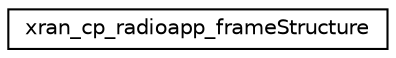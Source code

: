 digraph "Graphical Class Hierarchy"
{
 // LATEX_PDF_SIZE
  edge [fontname="Helvetica",fontsize="10",labelfontname="Helvetica",labelfontsize="10"];
  node [fontname="Helvetica",fontsize="10",shape=record];
  rankdir="LR";
  Node0 [label="xran_cp_radioapp_frameStructure",height=0.2,width=0.4,color="black", fillcolor="white", style="filled",URL="$structxran__cp__radioapp__frame_structure.html",tooltip=" "];
}

